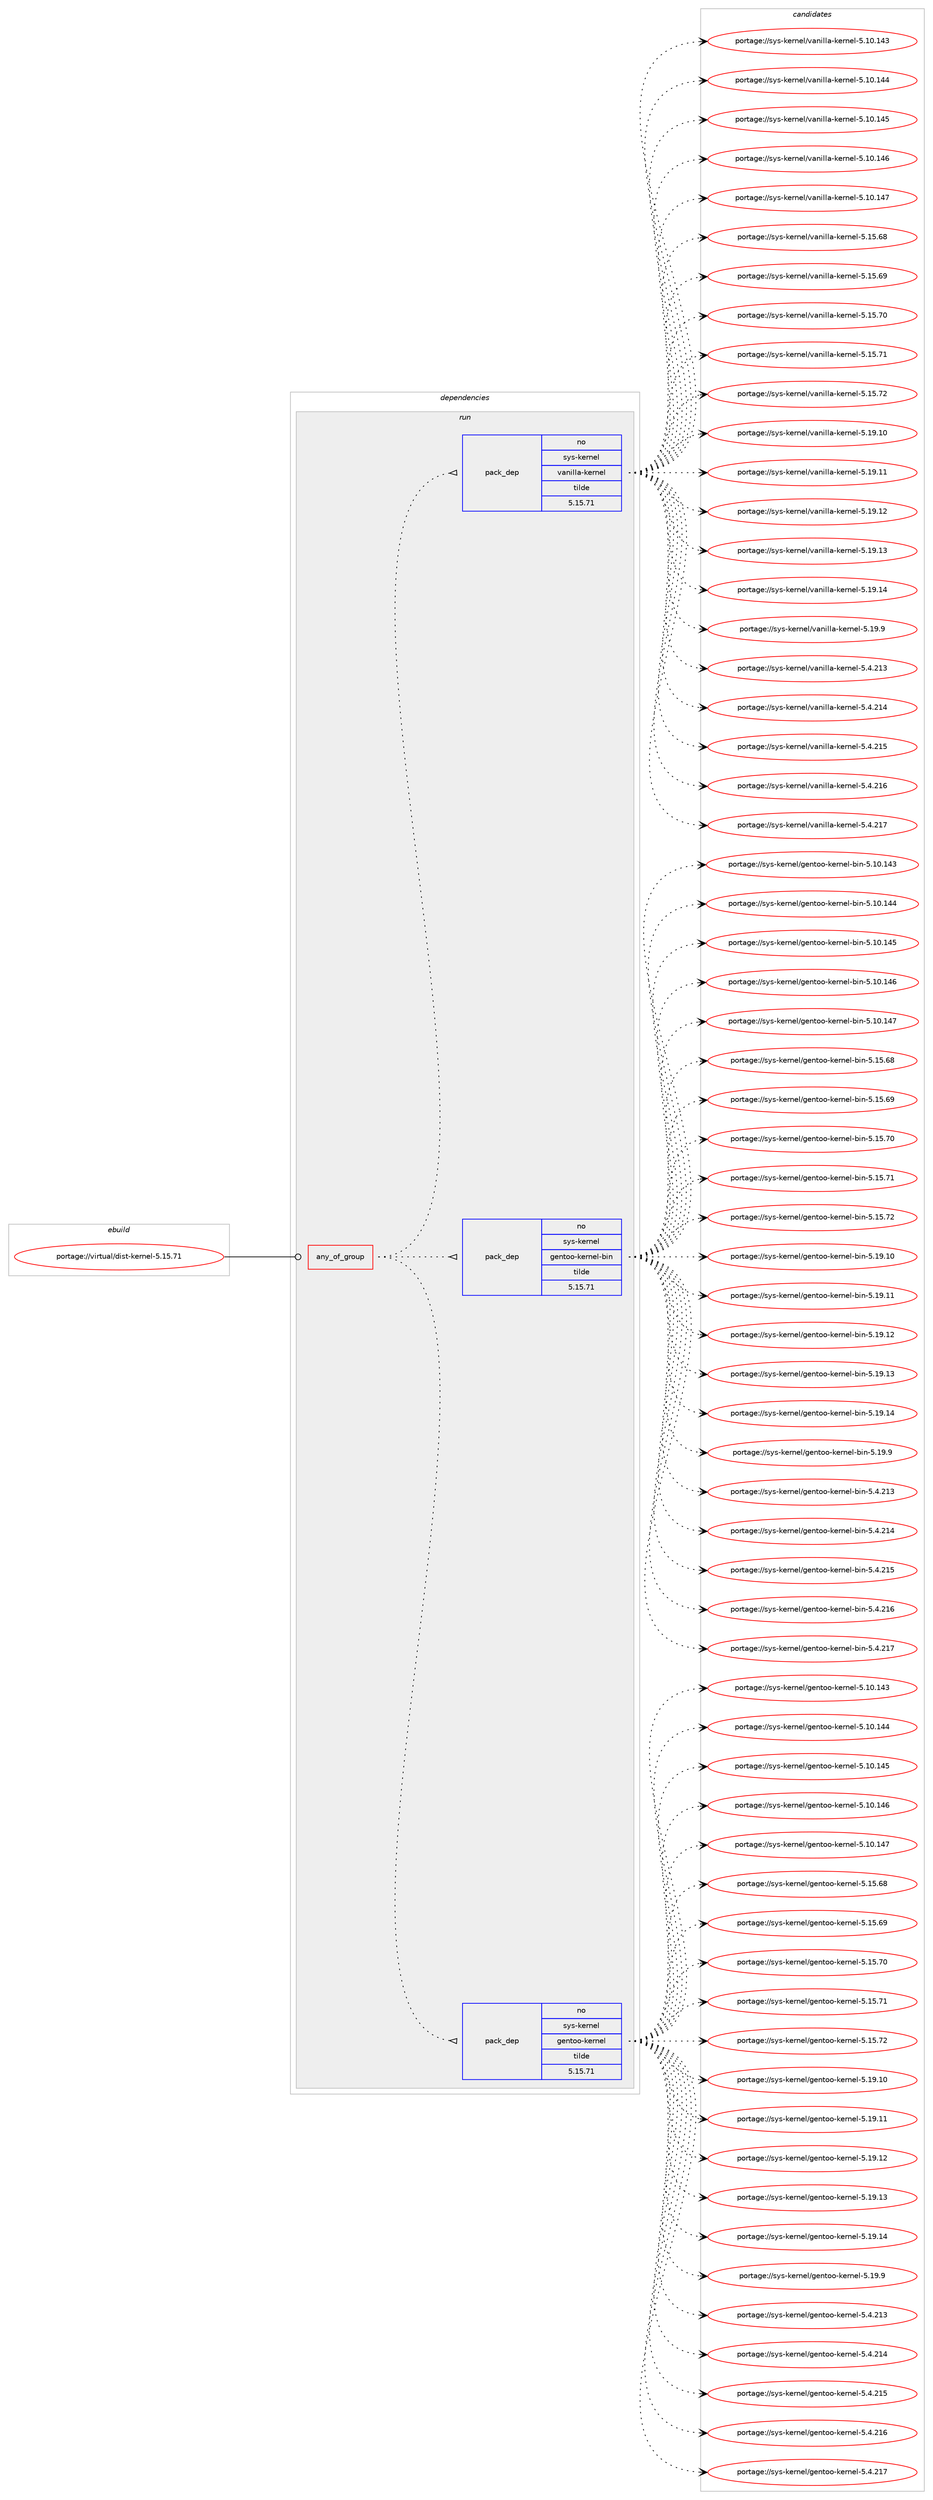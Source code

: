 digraph prolog {

# *************
# Graph options
# *************

newrank=true;
concentrate=true;
compound=true;
graph [rankdir=LR,fontname=Helvetica,fontsize=10,ranksep=1.5];#, ranksep=2.5, nodesep=0.2];
edge  [arrowhead=vee];
node  [fontname=Helvetica,fontsize=10];

# **********
# The ebuild
# **********

subgraph cluster_leftcol {
color=gray;
label=<<i>ebuild</i>>;
id [label="portage://virtual/dist-kernel-5.15.71", color=red, width=4, href="../virtual/dist-kernel-5.15.71.svg"];
}

# ****************
# The dependencies
# ****************

subgraph cluster_midcol {
color=gray;
label=<<i>dependencies</i>>;
subgraph cluster_compile {
fillcolor="#eeeeee";
style=filled;
label=<<i>compile</i>>;
}
subgraph cluster_compileandrun {
fillcolor="#eeeeee";
style=filled;
label=<<i>compile and run</i>>;
}
subgraph cluster_run {
fillcolor="#eeeeee";
style=filled;
label=<<i>run</i>>;
subgraph any13 {
dependency849 [label=<<TABLE BORDER="0" CELLBORDER="1" CELLSPACING="0" CELLPADDING="4"><TR><TD CELLPADDING="10">any_of_group</TD></TR></TABLE>>, shape=none, color=red];subgraph pack385 {
dependency850 [label=<<TABLE BORDER="0" CELLBORDER="1" CELLSPACING="0" CELLPADDING="4" WIDTH="220"><TR><TD ROWSPAN="6" CELLPADDING="30">pack_dep</TD></TR><TR><TD WIDTH="110">no</TD></TR><TR><TD>sys-kernel</TD></TR><TR><TD>gentoo-kernel</TD></TR><TR><TD>tilde</TD></TR><TR><TD>5.15.71</TD></TR></TABLE>>, shape=none, color=blue];
}
dependency849:e -> dependency850:w [weight=20,style="dotted",arrowhead="oinv"];
subgraph pack386 {
dependency851 [label=<<TABLE BORDER="0" CELLBORDER="1" CELLSPACING="0" CELLPADDING="4" WIDTH="220"><TR><TD ROWSPAN="6" CELLPADDING="30">pack_dep</TD></TR><TR><TD WIDTH="110">no</TD></TR><TR><TD>sys-kernel</TD></TR><TR><TD>gentoo-kernel-bin</TD></TR><TR><TD>tilde</TD></TR><TR><TD>5.15.71</TD></TR></TABLE>>, shape=none, color=blue];
}
dependency849:e -> dependency851:w [weight=20,style="dotted",arrowhead="oinv"];
subgraph pack387 {
dependency852 [label=<<TABLE BORDER="0" CELLBORDER="1" CELLSPACING="0" CELLPADDING="4" WIDTH="220"><TR><TD ROWSPAN="6" CELLPADDING="30">pack_dep</TD></TR><TR><TD WIDTH="110">no</TD></TR><TR><TD>sys-kernel</TD></TR><TR><TD>vanilla-kernel</TD></TR><TR><TD>tilde</TD></TR><TR><TD>5.15.71</TD></TR></TABLE>>, shape=none, color=blue];
}
dependency849:e -> dependency852:w [weight=20,style="dotted",arrowhead="oinv"];
}
id:e -> dependency849:w [weight=20,style="solid",arrowhead="odot"];
}
}

# **************
# The candidates
# **************

subgraph cluster_choices {
rank=same;
color=gray;
label=<<i>candidates</i>>;

subgraph choice385 {
color=black;
nodesep=1;
choice115121115451071011141101011084710310111011611111145107101114110101108455346494846495251 [label="portage://sys-kernel/gentoo-kernel-5.10.143", color=red, width=4,href="../sys-kernel/gentoo-kernel-5.10.143.svg"];
choice115121115451071011141101011084710310111011611111145107101114110101108455346494846495252 [label="portage://sys-kernel/gentoo-kernel-5.10.144", color=red, width=4,href="../sys-kernel/gentoo-kernel-5.10.144.svg"];
choice115121115451071011141101011084710310111011611111145107101114110101108455346494846495253 [label="portage://sys-kernel/gentoo-kernel-5.10.145", color=red, width=4,href="../sys-kernel/gentoo-kernel-5.10.145.svg"];
choice115121115451071011141101011084710310111011611111145107101114110101108455346494846495254 [label="portage://sys-kernel/gentoo-kernel-5.10.146", color=red, width=4,href="../sys-kernel/gentoo-kernel-5.10.146.svg"];
choice115121115451071011141101011084710310111011611111145107101114110101108455346494846495255 [label="portage://sys-kernel/gentoo-kernel-5.10.147", color=red, width=4,href="../sys-kernel/gentoo-kernel-5.10.147.svg"];
choice1151211154510710111411010110847103101110116111111451071011141101011084553464953465456 [label="portage://sys-kernel/gentoo-kernel-5.15.68", color=red, width=4,href="../sys-kernel/gentoo-kernel-5.15.68.svg"];
choice1151211154510710111411010110847103101110116111111451071011141101011084553464953465457 [label="portage://sys-kernel/gentoo-kernel-5.15.69", color=red, width=4,href="../sys-kernel/gentoo-kernel-5.15.69.svg"];
choice1151211154510710111411010110847103101110116111111451071011141101011084553464953465548 [label="portage://sys-kernel/gentoo-kernel-5.15.70", color=red, width=4,href="../sys-kernel/gentoo-kernel-5.15.70.svg"];
choice1151211154510710111411010110847103101110116111111451071011141101011084553464953465549 [label="portage://sys-kernel/gentoo-kernel-5.15.71", color=red, width=4,href="../sys-kernel/gentoo-kernel-5.15.71.svg"];
choice1151211154510710111411010110847103101110116111111451071011141101011084553464953465550 [label="portage://sys-kernel/gentoo-kernel-5.15.72", color=red, width=4,href="../sys-kernel/gentoo-kernel-5.15.72.svg"];
choice1151211154510710111411010110847103101110116111111451071011141101011084553464957464948 [label="portage://sys-kernel/gentoo-kernel-5.19.10", color=red, width=4,href="../sys-kernel/gentoo-kernel-5.19.10.svg"];
choice1151211154510710111411010110847103101110116111111451071011141101011084553464957464949 [label="portage://sys-kernel/gentoo-kernel-5.19.11", color=red, width=4,href="../sys-kernel/gentoo-kernel-5.19.11.svg"];
choice1151211154510710111411010110847103101110116111111451071011141101011084553464957464950 [label="portage://sys-kernel/gentoo-kernel-5.19.12", color=red, width=4,href="../sys-kernel/gentoo-kernel-5.19.12.svg"];
choice1151211154510710111411010110847103101110116111111451071011141101011084553464957464951 [label="portage://sys-kernel/gentoo-kernel-5.19.13", color=red, width=4,href="../sys-kernel/gentoo-kernel-5.19.13.svg"];
choice1151211154510710111411010110847103101110116111111451071011141101011084553464957464952 [label="portage://sys-kernel/gentoo-kernel-5.19.14", color=red, width=4,href="../sys-kernel/gentoo-kernel-5.19.14.svg"];
choice11512111545107101114110101108471031011101161111114510710111411010110845534649574657 [label="portage://sys-kernel/gentoo-kernel-5.19.9", color=red, width=4,href="../sys-kernel/gentoo-kernel-5.19.9.svg"];
choice1151211154510710111411010110847103101110116111111451071011141101011084553465246504951 [label="portage://sys-kernel/gentoo-kernel-5.4.213", color=red, width=4,href="../sys-kernel/gentoo-kernel-5.4.213.svg"];
choice1151211154510710111411010110847103101110116111111451071011141101011084553465246504952 [label="portage://sys-kernel/gentoo-kernel-5.4.214", color=red, width=4,href="../sys-kernel/gentoo-kernel-5.4.214.svg"];
choice1151211154510710111411010110847103101110116111111451071011141101011084553465246504953 [label="portage://sys-kernel/gentoo-kernel-5.4.215", color=red, width=4,href="../sys-kernel/gentoo-kernel-5.4.215.svg"];
choice1151211154510710111411010110847103101110116111111451071011141101011084553465246504954 [label="portage://sys-kernel/gentoo-kernel-5.4.216", color=red, width=4,href="../sys-kernel/gentoo-kernel-5.4.216.svg"];
choice1151211154510710111411010110847103101110116111111451071011141101011084553465246504955 [label="portage://sys-kernel/gentoo-kernel-5.4.217", color=red, width=4,href="../sys-kernel/gentoo-kernel-5.4.217.svg"];
dependency850:e -> choice115121115451071011141101011084710310111011611111145107101114110101108455346494846495251:w [style=dotted,weight="100"];
dependency850:e -> choice115121115451071011141101011084710310111011611111145107101114110101108455346494846495252:w [style=dotted,weight="100"];
dependency850:e -> choice115121115451071011141101011084710310111011611111145107101114110101108455346494846495253:w [style=dotted,weight="100"];
dependency850:e -> choice115121115451071011141101011084710310111011611111145107101114110101108455346494846495254:w [style=dotted,weight="100"];
dependency850:e -> choice115121115451071011141101011084710310111011611111145107101114110101108455346494846495255:w [style=dotted,weight="100"];
dependency850:e -> choice1151211154510710111411010110847103101110116111111451071011141101011084553464953465456:w [style=dotted,weight="100"];
dependency850:e -> choice1151211154510710111411010110847103101110116111111451071011141101011084553464953465457:w [style=dotted,weight="100"];
dependency850:e -> choice1151211154510710111411010110847103101110116111111451071011141101011084553464953465548:w [style=dotted,weight="100"];
dependency850:e -> choice1151211154510710111411010110847103101110116111111451071011141101011084553464953465549:w [style=dotted,weight="100"];
dependency850:e -> choice1151211154510710111411010110847103101110116111111451071011141101011084553464953465550:w [style=dotted,weight="100"];
dependency850:e -> choice1151211154510710111411010110847103101110116111111451071011141101011084553464957464948:w [style=dotted,weight="100"];
dependency850:e -> choice1151211154510710111411010110847103101110116111111451071011141101011084553464957464949:w [style=dotted,weight="100"];
dependency850:e -> choice1151211154510710111411010110847103101110116111111451071011141101011084553464957464950:w [style=dotted,weight="100"];
dependency850:e -> choice1151211154510710111411010110847103101110116111111451071011141101011084553464957464951:w [style=dotted,weight="100"];
dependency850:e -> choice1151211154510710111411010110847103101110116111111451071011141101011084553464957464952:w [style=dotted,weight="100"];
dependency850:e -> choice11512111545107101114110101108471031011101161111114510710111411010110845534649574657:w [style=dotted,weight="100"];
dependency850:e -> choice1151211154510710111411010110847103101110116111111451071011141101011084553465246504951:w [style=dotted,weight="100"];
dependency850:e -> choice1151211154510710111411010110847103101110116111111451071011141101011084553465246504952:w [style=dotted,weight="100"];
dependency850:e -> choice1151211154510710111411010110847103101110116111111451071011141101011084553465246504953:w [style=dotted,weight="100"];
dependency850:e -> choice1151211154510710111411010110847103101110116111111451071011141101011084553465246504954:w [style=dotted,weight="100"];
dependency850:e -> choice1151211154510710111411010110847103101110116111111451071011141101011084553465246504955:w [style=dotted,weight="100"];
}
subgraph choice386 {
color=black;
nodesep=1;
choice1151211154510710111411010110847103101110116111111451071011141101011084598105110455346494846495251 [label="portage://sys-kernel/gentoo-kernel-bin-5.10.143", color=red, width=4,href="../sys-kernel/gentoo-kernel-bin-5.10.143.svg"];
choice1151211154510710111411010110847103101110116111111451071011141101011084598105110455346494846495252 [label="portage://sys-kernel/gentoo-kernel-bin-5.10.144", color=red, width=4,href="../sys-kernel/gentoo-kernel-bin-5.10.144.svg"];
choice1151211154510710111411010110847103101110116111111451071011141101011084598105110455346494846495253 [label="portage://sys-kernel/gentoo-kernel-bin-5.10.145", color=red, width=4,href="../sys-kernel/gentoo-kernel-bin-5.10.145.svg"];
choice1151211154510710111411010110847103101110116111111451071011141101011084598105110455346494846495254 [label="portage://sys-kernel/gentoo-kernel-bin-5.10.146", color=red, width=4,href="../sys-kernel/gentoo-kernel-bin-5.10.146.svg"];
choice1151211154510710111411010110847103101110116111111451071011141101011084598105110455346494846495255 [label="portage://sys-kernel/gentoo-kernel-bin-5.10.147", color=red, width=4,href="../sys-kernel/gentoo-kernel-bin-5.10.147.svg"];
choice11512111545107101114110101108471031011101161111114510710111411010110845981051104553464953465456 [label="portage://sys-kernel/gentoo-kernel-bin-5.15.68", color=red, width=4,href="../sys-kernel/gentoo-kernel-bin-5.15.68.svg"];
choice11512111545107101114110101108471031011101161111114510710111411010110845981051104553464953465457 [label="portage://sys-kernel/gentoo-kernel-bin-5.15.69", color=red, width=4,href="../sys-kernel/gentoo-kernel-bin-5.15.69.svg"];
choice11512111545107101114110101108471031011101161111114510710111411010110845981051104553464953465548 [label="portage://sys-kernel/gentoo-kernel-bin-5.15.70", color=red, width=4,href="../sys-kernel/gentoo-kernel-bin-5.15.70.svg"];
choice11512111545107101114110101108471031011101161111114510710111411010110845981051104553464953465549 [label="portage://sys-kernel/gentoo-kernel-bin-5.15.71", color=red, width=4,href="../sys-kernel/gentoo-kernel-bin-5.15.71.svg"];
choice11512111545107101114110101108471031011101161111114510710111411010110845981051104553464953465550 [label="portage://sys-kernel/gentoo-kernel-bin-5.15.72", color=red, width=4,href="../sys-kernel/gentoo-kernel-bin-5.15.72.svg"];
choice11512111545107101114110101108471031011101161111114510710111411010110845981051104553464957464948 [label="portage://sys-kernel/gentoo-kernel-bin-5.19.10", color=red, width=4,href="../sys-kernel/gentoo-kernel-bin-5.19.10.svg"];
choice11512111545107101114110101108471031011101161111114510710111411010110845981051104553464957464949 [label="portage://sys-kernel/gentoo-kernel-bin-5.19.11", color=red, width=4,href="../sys-kernel/gentoo-kernel-bin-5.19.11.svg"];
choice11512111545107101114110101108471031011101161111114510710111411010110845981051104553464957464950 [label="portage://sys-kernel/gentoo-kernel-bin-5.19.12", color=red, width=4,href="../sys-kernel/gentoo-kernel-bin-5.19.12.svg"];
choice11512111545107101114110101108471031011101161111114510710111411010110845981051104553464957464951 [label="portage://sys-kernel/gentoo-kernel-bin-5.19.13", color=red, width=4,href="../sys-kernel/gentoo-kernel-bin-5.19.13.svg"];
choice11512111545107101114110101108471031011101161111114510710111411010110845981051104553464957464952 [label="portage://sys-kernel/gentoo-kernel-bin-5.19.14", color=red, width=4,href="../sys-kernel/gentoo-kernel-bin-5.19.14.svg"];
choice115121115451071011141101011084710310111011611111145107101114110101108459810511045534649574657 [label="portage://sys-kernel/gentoo-kernel-bin-5.19.9", color=red, width=4,href="../sys-kernel/gentoo-kernel-bin-5.19.9.svg"];
choice11512111545107101114110101108471031011101161111114510710111411010110845981051104553465246504951 [label="portage://sys-kernel/gentoo-kernel-bin-5.4.213", color=red, width=4,href="../sys-kernel/gentoo-kernel-bin-5.4.213.svg"];
choice11512111545107101114110101108471031011101161111114510710111411010110845981051104553465246504952 [label="portage://sys-kernel/gentoo-kernel-bin-5.4.214", color=red, width=4,href="../sys-kernel/gentoo-kernel-bin-5.4.214.svg"];
choice11512111545107101114110101108471031011101161111114510710111411010110845981051104553465246504953 [label="portage://sys-kernel/gentoo-kernel-bin-5.4.215", color=red, width=4,href="../sys-kernel/gentoo-kernel-bin-5.4.215.svg"];
choice11512111545107101114110101108471031011101161111114510710111411010110845981051104553465246504954 [label="portage://sys-kernel/gentoo-kernel-bin-5.4.216", color=red, width=4,href="../sys-kernel/gentoo-kernel-bin-5.4.216.svg"];
choice11512111545107101114110101108471031011101161111114510710111411010110845981051104553465246504955 [label="portage://sys-kernel/gentoo-kernel-bin-5.4.217", color=red, width=4,href="../sys-kernel/gentoo-kernel-bin-5.4.217.svg"];
dependency851:e -> choice1151211154510710111411010110847103101110116111111451071011141101011084598105110455346494846495251:w [style=dotted,weight="100"];
dependency851:e -> choice1151211154510710111411010110847103101110116111111451071011141101011084598105110455346494846495252:w [style=dotted,weight="100"];
dependency851:e -> choice1151211154510710111411010110847103101110116111111451071011141101011084598105110455346494846495253:w [style=dotted,weight="100"];
dependency851:e -> choice1151211154510710111411010110847103101110116111111451071011141101011084598105110455346494846495254:w [style=dotted,weight="100"];
dependency851:e -> choice1151211154510710111411010110847103101110116111111451071011141101011084598105110455346494846495255:w [style=dotted,weight="100"];
dependency851:e -> choice11512111545107101114110101108471031011101161111114510710111411010110845981051104553464953465456:w [style=dotted,weight="100"];
dependency851:e -> choice11512111545107101114110101108471031011101161111114510710111411010110845981051104553464953465457:w [style=dotted,weight="100"];
dependency851:e -> choice11512111545107101114110101108471031011101161111114510710111411010110845981051104553464953465548:w [style=dotted,weight="100"];
dependency851:e -> choice11512111545107101114110101108471031011101161111114510710111411010110845981051104553464953465549:w [style=dotted,weight="100"];
dependency851:e -> choice11512111545107101114110101108471031011101161111114510710111411010110845981051104553464953465550:w [style=dotted,weight="100"];
dependency851:e -> choice11512111545107101114110101108471031011101161111114510710111411010110845981051104553464957464948:w [style=dotted,weight="100"];
dependency851:e -> choice11512111545107101114110101108471031011101161111114510710111411010110845981051104553464957464949:w [style=dotted,weight="100"];
dependency851:e -> choice11512111545107101114110101108471031011101161111114510710111411010110845981051104553464957464950:w [style=dotted,weight="100"];
dependency851:e -> choice11512111545107101114110101108471031011101161111114510710111411010110845981051104553464957464951:w [style=dotted,weight="100"];
dependency851:e -> choice11512111545107101114110101108471031011101161111114510710111411010110845981051104553464957464952:w [style=dotted,weight="100"];
dependency851:e -> choice115121115451071011141101011084710310111011611111145107101114110101108459810511045534649574657:w [style=dotted,weight="100"];
dependency851:e -> choice11512111545107101114110101108471031011101161111114510710111411010110845981051104553465246504951:w [style=dotted,weight="100"];
dependency851:e -> choice11512111545107101114110101108471031011101161111114510710111411010110845981051104553465246504952:w [style=dotted,weight="100"];
dependency851:e -> choice11512111545107101114110101108471031011101161111114510710111411010110845981051104553465246504953:w [style=dotted,weight="100"];
dependency851:e -> choice11512111545107101114110101108471031011101161111114510710111411010110845981051104553465246504954:w [style=dotted,weight="100"];
dependency851:e -> choice11512111545107101114110101108471031011101161111114510710111411010110845981051104553465246504955:w [style=dotted,weight="100"];
}
subgraph choice387 {
color=black;
nodesep=1;
choice1151211154510710111411010110847118971101051081089745107101114110101108455346494846495251 [label="portage://sys-kernel/vanilla-kernel-5.10.143", color=red, width=4,href="../sys-kernel/vanilla-kernel-5.10.143.svg"];
choice1151211154510710111411010110847118971101051081089745107101114110101108455346494846495252 [label="portage://sys-kernel/vanilla-kernel-5.10.144", color=red, width=4,href="../sys-kernel/vanilla-kernel-5.10.144.svg"];
choice1151211154510710111411010110847118971101051081089745107101114110101108455346494846495253 [label="portage://sys-kernel/vanilla-kernel-5.10.145", color=red, width=4,href="../sys-kernel/vanilla-kernel-5.10.145.svg"];
choice1151211154510710111411010110847118971101051081089745107101114110101108455346494846495254 [label="portage://sys-kernel/vanilla-kernel-5.10.146", color=red, width=4,href="../sys-kernel/vanilla-kernel-5.10.146.svg"];
choice1151211154510710111411010110847118971101051081089745107101114110101108455346494846495255 [label="portage://sys-kernel/vanilla-kernel-5.10.147", color=red, width=4,href="../sys-kernel/vanilla-kernel-5.10.147.svg"];
choice11512111545107101114110101108471189711010510810897451071011141101011084553464953465456 [label="portage://sys-kernel/vanilla-kernel-5.15.68", color=red, width=4,href="../sys-kernel/vanilla-kernel-5.15.68.svg"];
choice11512111545107101114110101108471189711010510810897451071011141101011084553464953465457 [label="portage://sys-kernel/vanilla-kernel-5.15.69", color=red, width=4,href="../sys-kernel/vanilla-kernel-5.15.69.svg"];
choice11512111545107101114110101108471189711010510810897451071011141101011084553464953465548 [label="portage://sys-kernel/vanilla-kernel-5.15.70", color=red, width=4,href="../sys-kernel/vanilla-kernel-5.15.70.svg"];
choice11512111545107101114110101108471189711010510810897451071011141101011084553464953465549 [label="portage://sys-kernel/vanilla-kernel-5.15.71", color=red, width=4,href="../sys-kernel/vanilla-kernel-5.15.71.svg"];
choice11512111545107101114110101108471189711010510810897451071011141101011084553464953465550 [label="portage://sys-kernel/vanilla-kernel-5.15.72", color=red, width=4,href="../sys-kernel/vanilla-kernel-5.15.72.svg"];
choice11512111545107101114110101108471189711010510810897451071011141101011084553464957464948 [label="portage://sys-kernel/vanilla-kernel-5.19.10", color=red, width=4,href="../sys-kernel/vanilla-kernel-5.19.10.svg"];
choice11512111545107101114110101108471189711010510810897451071011141101011084553464957464949 [label="portage://sys-kernel/vanilla-kernel-5.19.11", color=red, width=4,href="../sys-kernel/vanilla-kernel-5.19.11.svg"];
choice11512111545107101114110101108471189711010510810897451071011141101011084553464957464950 [label="portage://sys-kernel/vanilla-kernel-5.19.12", color=red, width=4,href="../sys-kernel/vanilla-kernel-5.19.12.svg"];
choice11512111545107101114110101108471189711010510810897451071011141101011084553464957464951 [label="portage://sys-kernel/vanilla-kernel-5.19.13", color=red, width=4,href="../sys-kernel/vanilla-kernel-5.19.13.svg"];
choice11512111545107101114110101108471189711010510810897451071011141101011084553464957464952 [label="portage://sys-kernel/vanilla-kernel-5.19.14", color=red, width=4,href="../sys-kernel/vanilla-kernel-5.19.14.svg"];
choice115121115451071011141101011084711897110105108108974510710111411010110845534649574657 [label="portage://sys-kernel/vanilla-kernel-5.19.9", color=red, width=4,href="../sys-kernel/vanilla-kernel-5.19.9.svg"];
choice11512111545107101114110101108471189711010510810897451071011141101011084553465246504951 [label="portage://sys-kernel/vanilla-kernel-5.4.213", color=red, width=4,href="../sys-kernel/vanilla-kernel-5.4.213.svg"];
choice11512111545107101114110101108471189711010510810897451071011141101011084553465246504952 [label="portage://sys-kernel/vanilla-kernel-5.4.214", color=red, width=4,href="../sys-kernel/vanilla-kernel-5.4.214.svg"];
choice11512111545107101114110101108471189711010510810897451071011141101011084553465246504953 [label="portage://sys-kernel/vanilla-kernel-5.4.215", color=red, width=4,href="../sys-kernel/vanilla-kernel-5.4.215.svg"];
choice11512111545107101114110101108471189711010510810897451071011141101011084553465246504954 [label="portage://sys-kernel/vanilla-kernel-5.4.216", color=red, width=4,href="../sys-kernel/vanilla-kernel-5.4.216.svg"];
choice11512111545107101114110101108471189711010510810897451071011141101011084553465246504955 [label="portage://sys-kernel/vanilla-kernel-5.4.217", color=red, width=4,href="../sys-kernel/vanilla-kernel-5.4.217.svg"];
dependency852:e -> choice1151211154510710111411010110847118971101051081089745107101114110101108455346494846495251:w [style=dotted,weight="100"];
dependency852:e -> choice1151211154510710111411010110847118971101051081089745107101114110101108455346494846495252:w [style=dotted,weight="100"];
dependency852:e -> choice1151211154510710111411010110847118971101051081089745107101114110101108455346494846495253:w [style=dotted,weight="100"];
dependency852:e -> choice1151211154510710111411010110847118971101051081089745107101114110101108455346494846495254:w [style=dotted,weight="100"];
dependency852:e -> choice1151211154510710111411010110847118971101051081089745107101114110101108455346494846495255:w [style=dotted,weight="100"];
dependency852:e -> choice11512111545107101114110101108471189711010510810897451071011141101011084553464953465456:w [style=dotted,weight="100"];
dependency852:e -> choice11512111545107101114110101108471189711010510810897451071011141101011084553464953465457:w [style=dotted,weight="100"];
dependency852:e -> choice11512111545107101114110101108471189711010510810897451071011141101011084553464953465548:w [style=dotted,weight="100"];
dependency852:e -> choice11512111545107101114110101108471189711010510810897451071011141101011084553464953465549:w [style=dotted,weight="100"];
dependency852:e -> choice11512111545107101114110101108471189711010510810897451071011141101011084553464953465550:w [style=dotted,weight="100"];
dependency852:e -> choice11512111545107101114110101108471189711010510810897451071011141101011084553464957464948:w [style=dotted,weight="100"];
dependency852:e -> choice11512111545107101114110101108471189711010510810897451071011141101011084553464957464949:w [style=dotted,weight="100"];
dependency852:e -> choice11512111545107101114110101108471189711010510810897451071011141101011084553464957464950:w [style=dotted,weight="100"];
dependency852:e -> choice11512111545107101114110101108471189711010510810897451071011141101011084553464957464951:w [style=dotted,weight="100"];
dependency852:e -> choice11512111545107101114110101108471189711010510810897451071011141101011084553464957464952:w [style=dotted,weight="100"];
dependency852:e -> choice115121115451071011141101011084711897110105108108974510710111411010110845534649574657:w [style=dotted,weight="100"];
dependency852:e -> choice11512111545107101114110101108471189711010510810897451071011141101011084553465246504951:w [style=dotted,weight="100"];
dependency852:e -> choice11512111545107101114110101108471189711010510810897451071011141101011084553465246504952:w [style=dotted,weight="100"];
dependency852:e -> choice11512111545107101114110101108471189711010510810897451071011141101011084553465246504953:w [style=dotted,weight="100"];
dependency852:e -> choice11512111545107101114110101108471189711010510810897451071011141101011084553465246504954:w [style=dotted,weight="100"];
dependency852:e -> choice11512111545107101114110101108471189711010510810897451071011141101011084553465246504955:w [style=dotted,weight="100"];
}
}

}
